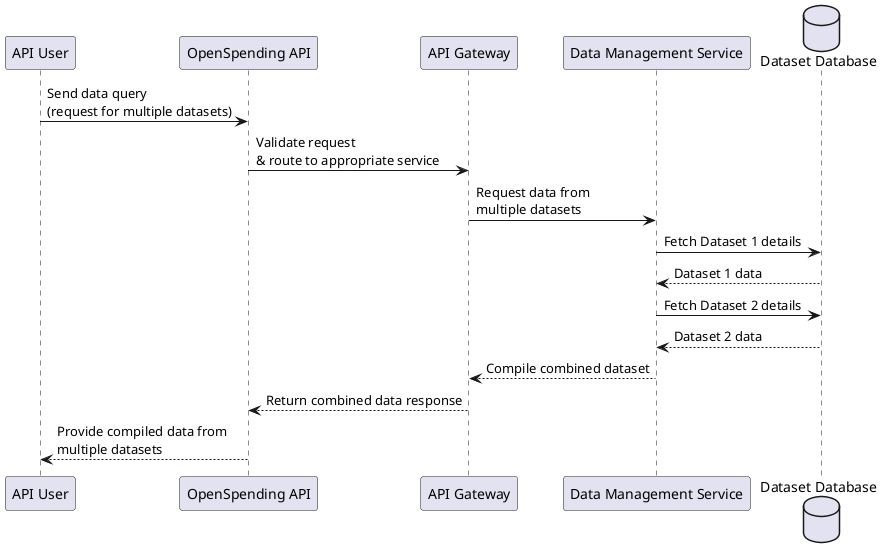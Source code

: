 @startuml
participant "API User" as user
participant "OpenSpending API" as api
participant "API Gateway" as gateway
participant "Data Management Service" as dms
database "Dataset Database" as db

user -> api : Send data query\n(request for multiple datasets)
api -> gateway : Validate request\n& route to appropriate service
gateway -> dms : Request data from\nmultiple datasets
dms -> db : Fetch Dataset 1 details
db --> dms : Dataset 1 data
dms -> db : Fetch Dataset 2 details
db --> dms : Dataset 2 data
dms --> gateway : Compile combined dataset
gateway --> api : Return combined data response
api --> user : Provide compiled data from\nmultiple datasets

@enduml